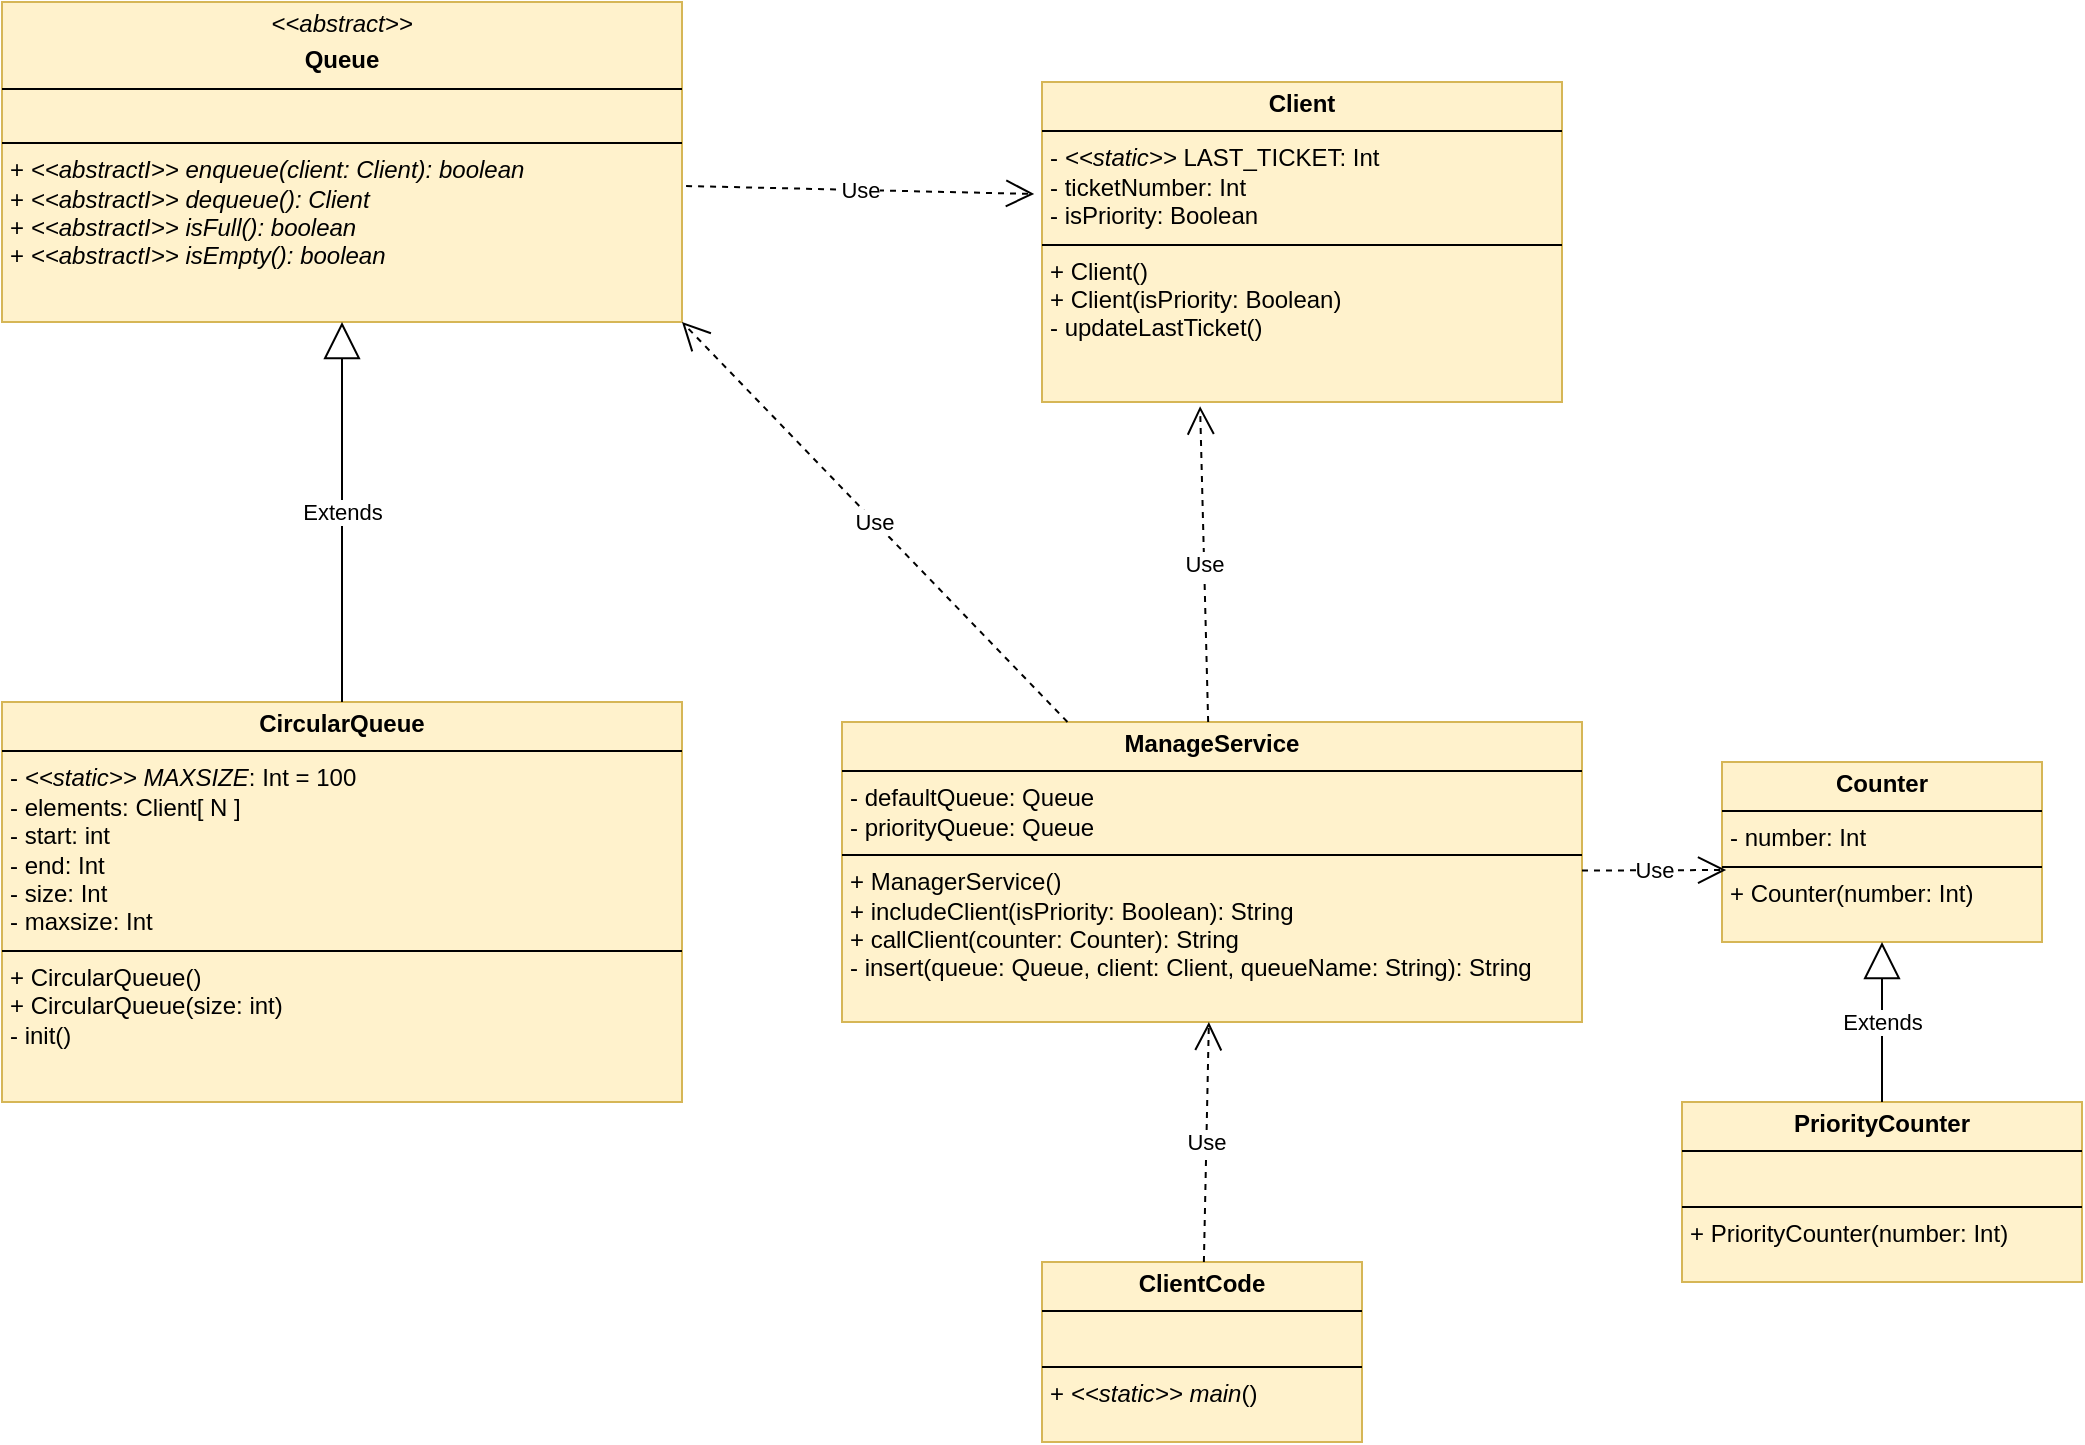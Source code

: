 <mxfile version="24.9.2">
  <diagram name="Página-1" id="EyAoRnfxf0GMpbDbnAVu">
    <mxGraphModel dx="1434" dy="821" grid="1" gridSize="10" guides="1" tooltips="1" connect="1" arrows="1" fold="1" page="1" pageScale="1" pageWidth="827" pageHeight="1169" math="0" shadow="0">
      <root>
        <mxCell id="0" />
        <mxCell id="1" parent="0" />
        <mxCell id="GuVv3RIB7ikXBQNLxtzi-1" value="&lt;p style=&quot;margin:0px;margin-top:4px;text-align:center;&quot;&gt;&lt;i&gt;&amp;lt;&amp;lt;abstract&amp;gt;&amp;gt;&lt;/i&gt;&lt;b&gt;&lt;br&gt;&lt;/b&gt;&lt;/p&gt;&lt;p style=&quot;margin:0px;margin-top:4px;text-align:center;&quot;&gt;&lt;b&gt;Queue&lt;/b&gt;&lt;br&gt;&lt;/p&gt;&lt;hr size=&quot;1&quot; style=&quot;border-style:solid;&quot;&gt;&lt;p style=&quot;margin:0px;margin-left:4px;&quot;&gt;&lt;br&gt;&lt;/p&gt;&lt;hr size=&quot;1&quot; style=&quot;border-style:solid;&quot;&gt;&lt;p style=&quot;margin:0px;margin-left:4px;&quot;&gt;+ &lt;i&gt;&amp;lt;&amp;lt;abstractI&amp;gt;&amp;gt; enqueue(client: Client): boolean&lt;/i&gt;&lt;/p&gt;&lt;p style=&quot;margin:0px;margin-left:4px;&quot;&gt;+ &lt;i&gt;&amp;lt;&amp;lt;abstractI&amp;gt;&amp;gt; dequeue(): Client&lt;/i&gt;&lt;/p&gt;&lt;p style=&quot;margin:0px;margin-left:4px;&quot;&gt;+ &lt;i&gt;&amp;lt;&amp;lt;abstractI&amp;gt;&amp;gt; isFull(): boolean&lt;/i&gt;&lt;/p&gt;&lt;p style=&quot;margin:0px;margin-left:4px;&quot;&gt;+ &lt;i&gt;&amp;lt;&amp;lt;abstractI&amp;gt;&amp;gt; isEmpty(): boolean&lt;/i&gt;&lt;br&gt;&lt;br&gt;&lt;/p&gt;" style="verticalAlign=top;align=left;overflow=fill;html=1;whiteSpace=wrap;fillColor=#fff2cc;strokeColor=#d6b656;" vertex="1" parent="1">
          <mxGeometry x="40" y="50" width="340" height="160" as="geometry" />
        </mxCell>
        <mxCell id="GuVv3RIB7ikXBQNLxtzi-2" value="&lt;p style=&quot;margin:0px;margin-top:4px;text-align:center;&quot;&gt;&lt;b&gt;CircularQueue&lt;/b&gt;&lt;/p&gt;&lt;hr size=&quot;1&quot; style=&quot;border-style:solid;&quot;&gt;&lt;p style=&quot;margin:0px;margin-left:4px;&quot;&gt;- &lt;i&gt;&amp;lt;&amp;lt;static&amp;gt;&amp;gt; MAXSIZE&lt;/i&gt;: Int = 100&lt;/p&gt;&lt;p style=&quot;margin:0px;margin-left:4px;&quot;&gt;- elements: Client[ N ]&lt;/p&gt;&lt;p style=&quot;margin:0px;margin-left:4px;&quot;&gt;- start: int&lt;/p&gt;&lt;p style=&quot;margin:0px;margin-left:4px;&quot;&gt;- end: Int&lt;/p&gt;&lt;p style=&quot;margin:0px;margin-left:4px;&quot;&gt;- size: Int&lt;/p&gt;&lt;p style=&quot;margin:0px;margin-left:4px;&quot;&gt;- maxsize: Int&lt;br&gt;&lt;/p&gt;&lt;hr size=&quot;1&quot; style=&quot;border-style:solid;&quot;&gt;&lt;p style=&quot;margin:0px;margin-left:4px;&quot;&gt;+ CircularQueue()&lt;/p&gt;&lt;p style=&quot;margin:0px;margin-left:4px;&quot;&gt;+ CircularQueue(size: int)&lt;/p&gt;&lt;p style=&quot;margin:0px;margin-left:4px;&quot;&gt;- init()&lt;br&gt;&lt;/p&gt;" style="verticalAlign=top;align=left;overflow=fill;html=1;whiteSpace=wrap;fillColor=#fff2cc;strokeColor=#d6b656;" vertex="1" parent="1">
          <mxGeometry x="40" y="400" width="340" height="200" as="geometry" />
        </mxCell>
        <mxCell id="GuVv3RIB7ikXBQNLxtzi-3" value="Extends" style="endArrow=block;endSize=16;endFill=0;html=1;rounded=0;entryX=0.5;entryY=1;entryDx=0;entryDy=0;exitX=0.5;exitY=0;exitDx=0;exitDy=0;" edge="1" parent="1" source="GuVv3RIB7ikXBQNLxtzi-2" target="GuVv3RIB7ikXBQNLxtzi-1">
          <mxGeometry width="160" relative="1" as="geometry">
            <mxPoint x="330" y="430" as="sourcePoint" />
            <mxPoint x="490" y="430" as="targetPoint" />
          </mxGeometry>
        </mxCell>
        <mxCell id="GuVv3RIB7ikXBQNLxtzi-4" value="&lt;p style=&quot;margin:0px;margin-top:4px;text-align:center;&quot;&gt;&lt;b&gt;Client&lt;/b&gt;&lt;/p&gt;&lt;hr size=&quot;1&quot; style=&quot;border-style:solid;&quot;&gt;&lt;p style=&quot;margin:0px;margin-left:4px;&quot;&gt;- &lt;i&gt;&amp;lt;&amp;lt;static&amp;gt;&amp;gt;&lt;/i&gt; LAST_TICKET: Int&lt;/p&gt;&lt;p style=&quot;margin:0px;margin-left:4px;&quot;&gt;- ticketNumber: Int&lt;/p&gt;&lt;p style=&quot;margin:0px;margin-left:4px;&quot;&gt;- isPriority: Boolean&lt;br&gt;&lt;/p&gt;&lt;hr size=&quot;1&quot; style=&quot;border-style:solid;&quot;&gt;&lt;p style=&quot;margin:0px;margin-left:4px;&quot;&gt;+ Client()&lt;/p&gt;&lt;p style=&quot;margin:0px;margin-left:4px;&quot;&gt;+ Client(isPriority: Boolean)&lt;/p&gt;&lt;p style=&quot;margin:0px;margin-left:4px;&quot;&gt;- updateLastTicket()&lt;br&gt;&lt;/p&gt;" style="verticalAlign=top;align=left;overflow=fill;html=1;whiteSpace=wrap;fillColor=#fff2cc;strokeColor=#d6b656;" vertex="1" parent="1">
          <mxGeometry x="560" y="90" width="260" height="160" as="geometry" />
        </mxCell>
        <mxCell id="GuVv3RIB7ikXBQNLxtzi-5" value="Use" style="endArrow=open;endSize=12;dashed=1;html=1;rounded=0;exitX=1.006;exitY=0.575;exitDx=0;exitDy=0;exitPerimeter=0;entryX=-0.015;entryY=0.35;entryDx=0;entryDy=0;entryPerimeter=0;" edge="1" parent="1" source="GuVv3RIB7ikXBQNLxtzi-1" target="GuVv3RIB7ikXBQNLxtzi-4">
          <mxGeometry width="160" relative="1" as="geometry">
            <mxPoint x="530" y="430" as="sourcePoint" />
            <mxPoint x="690" y="430" as="targetPoint" />
          </mxGeometry>
        </mxCell>
        <mxCell id="GuVv3RIB7ikXBQNLxtzi-6" value="&lt;p style=&quot;margin:0px;margin-top:4px;text-align:center;&quot;&gt;&lt;b&gt;ManageService&lt;/b&gt;&lt;/p&gt;&lt;hr size=&quot;1&quot; style=&quot;border-style:solid;&quot;&gt;&lt;p style=&quot;margin:0px;margin-left:4px;&quot;&gt;- defaultQueue: Queue&lt;/p&gt;&lt;p style=&quot;margin:0px;margin-left:4px;&quot;&gt;- priorityQueue: Queue&lt;br&gt;&lt;/p&gt;&lt;hr size=&quot;1&quot; style=&quot;border-style:solid;&quot;&gt;&lt;p style=&quot;margin:0px;margin-left:4px;&quot;&gt;+ ManagerService()&lt;/p&gt;&lt;p style=&quot;margin:0px;margin-left:4px;&quot;&gt;+ includeClient(isPriority: Boolean): String&lt;/p&gt;&lt;p style=&quot;margin:0px;margin-left:4px;&quot;&gt;+ callClient(counter: Counter): String&lt;br&gt;&lt;/p&gt;&lt;p style=&quot;margin:0px;margin-left:4px;&quot;&gt;- insert(queue: Queue, client: Client, queueName: String): String&lt;br&gt;&lt;/p&gt;" style="verticalAlign=top;align=left;overflow=fill;html=1;whiteSpace=wrap;fillColor=#fff2cc;strokeColor=#d6b656;" vertex="1" parent="1">
          <mxGeometry x="460" y="410" width="370" height="150" as="geometry" />
        </mxCell>
        <mxCell id="GuVv3RIB7ikXBQNLxtzi-7" value="&lt;p style=&quot;margin:0px;margin-top:4px;text-align:center;&quot;&gt;&lt;b&gt;ClientCode&lt;/b&gt;&lt;/p&gt;&lt;hr size=&quot;1&quot; style=&quot;border-style:solid;&quot;&gt;&lt;p style=&quot;margin:0px;margin-left:4px;&quot;&gt;&lt;br&gt;&lt;/p&gt;&lt;hr size=&quot;1&quot; style=&quot;border-style:solid;&quot;&gt;&lt;p style=&quot;margin:0px;margin-left:4px;&quot;&gt;+ &lt;i&gt;&amp;lt;&amp;lt;static&amp;gt;&amp;gt; main&lt;/i&gt;()&lt;br&gt;&lt;/p&gt;" style="verticalAlign=top;align=left;overflow=fill;html=1;whiteSpace=wrap;fillColor=#fff2cc;strokeColor=#d6b656;" vertex="1" parent="1">
          <mxGeometry x="560" y="680" width="160" height="90" as="geometry" />
        </mxCell>
        <mxCell id="GuVv3RIB7ikXBQNLxtzi-8" value="&lt;p style=&quot;margin:0px;margin-top:4px;text-align:center;&quot;&gt;&lt;b&gt;Counter&lt;/b&gt;&lt;/p&gt;&lt;hr size=&quot;1&quot; style=&quot;border-style:solid;&quot;&gt;&lt;p style=&quot;margin:0px;margin-left:4px;&quot;&gt;- number: Int&lt;br&gt;&lt;/p&gt;&lt;hr size=&quot;1&quot; style=&quot;border-style:solid;&quot;&gt;&lt;p style=&quot;margin:0px;margin-left:4px;&quot;&gt;+ Counter(number: Int)&lt;br&gt;&lt;/p&gt;" style="verticalAlign=top;align=left;overflow=fill;html=1;whiteSpace=wrap;fillColor=#fff2cc;strokeColor=#d6b656;" vertex="1" parent="1">
          <mxGeometry x="900" y="430" width="160" height="90" as="geometry" />
        </mxCell>
        <mxCell id="GuVv3RIB7ikXBQNLxtzi-9" value="&lt;p style=&quot;margin:0px;margin-top:4px;text-align:center;&quot;&gt;&lt;b&gt;PriorityCounter&lt;/b&gt;&lt;/p&gt;&lt;hr size=&quot;1&quot; style=&quot;border-style:solid;&quot;&gt;&lt;p style=&quot;margin:0px;margin-left:4px;&quot;&gt;&lt;br&gt;&lt;/p&gt;&lt;hr size=&quot;1&quot; style=&quot;border-style:solid;&quot;&gt;&lt;p style=&quot;margin:0px;margin-left:4px;&quot;&gt;+ PriorityCounter(number: Int)&lt;br&gt;&lt;/p&gt;" style="verticalAlign=top;align=left;overflow=fill;html=1;whiteSpace=wrap;fillColor=#fff2cc;strokeColor=#d6b656;" vertex="1" parent="1">
          <mxGeometry x="880" y="600" width="200" height="90" as="geometry" />
        </mxCell>
        <mxCell id="GuVv3RIB7ikXBQNLxtzi-10" value="Extends" style="endArrow=block;endSize=16;endFill=0;html=1;rounded=0;entryX=0.5;entryY=1;entryDx=0;entryDy=0;exitX=0.5;exitY=0;exitDx=0;exitDy=0;" edge="1" parent="1" source="GuVv3RIB7ikXBQNLxtzi-9" target="GuVv3RIB7ikXBQNLxtzi-8">
          <mxGeometry width="160" relative="1" as="geometry">
            <mxPoint x="530" y="430" as="sourcePoint" />
            <mxPoint x="690" y="430" as="targetPoint" />
          </mxGeometry>
        </mxCell>
        <mxCell id="GuVv3RIB7ikXBQNLxtzi-11" value="Use" style="endArrow=open;endSize=12;dashed=1;html=1;rounded=0;entryX=1;entryY=1;entryDx=0;entryDy=0;" edge="1" parent="1" source="GuVv3RIB7ikXBQNLxtzi-6" target="GuVv3RIB7ikXBQNLxtzi-1">
          <mxGeometry width="160" relative="1" as="geometry">
            <mxPoint x="530" y="430" as="sourcePoint" />
            <mxPoint x="690" y="430" as="targetPoint" />
          </mxGeometry>
        </mxCell>
        <mxCell id="GuVv3RIB7ikXBQNLxtzi-12" value="Use" style="endArrow=open;endSize=12;dashed=1;html=1;rounded=0;entryX=0.304;entryY=1.013;entryDx=0;entryDy=0;entryPerimeter=0;" edge="1" parent="1" source="GuVv3RIB7ikXBQNLxtzi-6" target="GuVv3RIB7ikXBQNLxtzi-4">
          <mxGeometry width="160" relative="1" as="geometry">
            <mxPoint x="530" y="430" as="sourcePoint" />
            <mxPoint x="690" y="430" as="targetPoint" />
          </mxGeometry>
        </mxCell>
        <mxCell id="GuVv3RIB7ikXBQNLxtzi-13" value="Use" style="endArrow=open;endSize=12;dashed=1;html=1;rounded=0;entryX=0.013;entryY=0.6;entryDx=0;entryDy=0;entryPerimeter=0;" edge="1" parent="1" source="GuVv3RIB7ikXBQNLxtzi-6" target="GuVv3RIB7ikXBQNLxtzi-8">
          <mxGeometry width="160" relative="1" as="geometry">
            <mxPoint x="530" y="430" as="sourcePoint" />
            <mxPoint x="690" y="430" as="targetPoint" />
          </mxGeometry>
        </mxCell>
        <mxCell id="GuVv3RIB7ikXBQNLxtzi-14" value="Use" style="endArrow=open;endSize=12;dashed=1;html=1;rounded=0;" edge="1" parent="1" source="GuVv3RIB7ikXBQNLxtzi-7" target="GuVv3RIB7ikXBQNLxtzi-6">
          <mxGeometry width="160" relative="1" as="geometry">
            <mxPoint x="530" y="430" as="sourcePoint" />
            <mxPoint x="690" y="430" as="targetPoint" />
          </mxGeometry>
        </mxCell>
      </root>
    </mxGraphModel>
  </diagram>
</mxfile>
